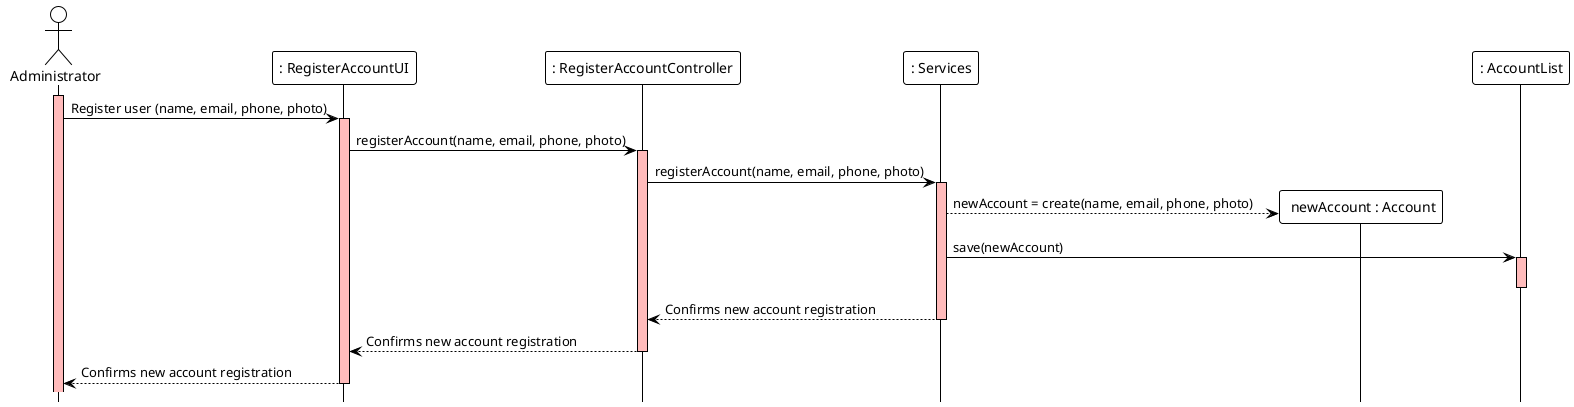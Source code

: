 @startuml
!theme plain
hide footbox
actor Administrator  as Administrator
participant ": RegisterAccountUI" as UI
participant ": RegisterAccountController" as Controller
participant ": Services" as Services
participant " newAccount : Account"
participant ": AccountList" as List

activate Administrator #FFBBBB
Administrator ->  UI : Register user (name, email, phone, photo)
activate UI #FFBBBB
UI -> Controller : registerAccount(name, email, phone, photo)
activate Controller #FFBBBB
Controller -> Services : registerAccount(name, email, phone, photo)
activate Services #FFBBBB
Services -->" newAccount : Account" ** : newAccount = create(name, email, phone, photo)
Services -> List : save(newAccount)

activate List #FFBBBB
deactivate List

'List -> List : emailExists(email)

'List -> List : add(newAccount)
'List --> Services : Confirms new account registration
Services --> Controller : Confirms new account registration
deactivate Services
Controller --> UI : Confirms new account registration
deactivate Controller
UI --> Administrator : Confirms new account registration
deactivate UI
@enduml